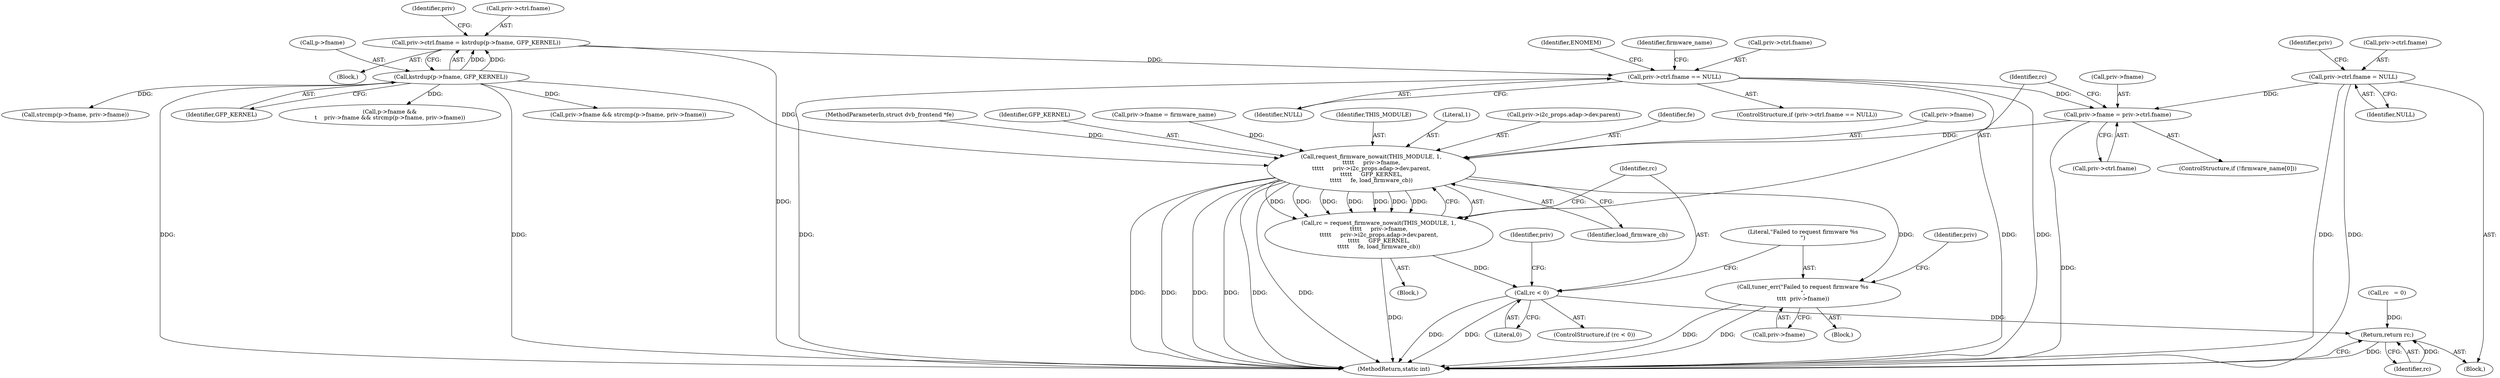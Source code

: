 digraph "0_linux_8dfbcc4351a0b6d2f2d77f367552f48ffefafe18@pointer" {
"1000228" [label="(Call,priv->fname = priv->ctrl.fname)"];
"1000168" [label="(Call,priv->ctrl.fname == NULL)"];
"1000156" [label="(Call,priv->ctrl.fname = kstrdup(p->fname, GFP_KERNEL))"];
"1000162" [label="(Call,kstrdup(p->fname, GFP_KERNEL))"];
"1000134" [label="(Call,priv->ctrl.fname = NULL)"];
"1000245" [label="(Call,request_firmware_nowait(THIS_MODULE, 1,\n\t\t\t\t\t     priv->fname,\n\t\t\t\t\t     priv->i2c_props.adap->dev.parent,\n\t\t\t\t\t     GFP_KERNEL,\n\t\t\t\t\t     fe, load_firmware_cb))"];
"1000243" [label="(Call,rc = request_firmware_nowait(THIS_MODULE, 1,\n\t\t\t\t\t     priv->fname,\n\t\t\t\t\t     priv->i2c_props.adap->dev.parent,\n\t\t\t\t\t     GFP_KERNEL,\n\t\t\t\t\t     fe, load_firmware_cb))"];
"1000264" [label="(Call,rc < 0)"];
"1000289" [label="(Return,return rc;)"];
"1000268" [label="(Call,tuner_err(\"Failed to request firmware %s\n\",\n\t\t\t\t  priv->fname))"];
"1000177" [label="(Identifier,ENOMEM)"];
"1000267" [label="(Block,)"];
"1000192" [label="(Call,strcmp(p->fname, priv->fname))"];
"1000289" [label="(Return,return rc;)"];
"1000156" [label="(Call,priv->ctrl.fname = kstrdup(p->fname, GFP_KERNEL))"];
"1000275" [label="(Identifier,priv)"];
"1000265" [label="(Identifier,rc)"];
"1000291" [label="(MethodReturn,static int)"];
"1000168" [label="(Call,priv->ctrl.fname == NULL)"];
"1000134" [label="(Call,priv->ctrl.fname = NULL)"];
"1000184" [label="(Call,p->fname &&\n\t    priv->fname && strcmp(p->fname, priv->fname))"];
"1000263" [label="(ControlStructure,if (rc < 0))"];
"1000264" [label="(Call,rc < 0)"];
"1000155" [label="(Block,)"];
"1000166" [label="(Identifier,GFP_KERNEL)"];
"1000247" [label="(Literal,1)"];
"1000182" [label="(Identifier,firmware_name)"];
"1000174" [label="(Identifier,NULL)"];
"1000140" [label="(Identifier,NULL)"];
"1000251" [label="(Call,priv->i2c_props.adap->dev.parent)"];
"1000105" [label="(Block,)"];
"1000162" [label="(Call,kstrdup(p->fname, GFP_KERNEL))"];
"1000261" [label="(Identifier,fe)"];
"1000266" [label="(Literal,0)"];
"1000269" [label="(Literal,\"Failed to request firmware %s\n\")"];
"1000171" [label="(Identifier,priv)"];
"1000157" [label="(Call,priv->ctrl.fname)"];
"1000144" [label="(Identifier,priv)"];
"1000229" [label="(Call,priv->fname)"];
"1000281" [label="(Identifier,priv)"];
"1000248" [label="(Call,priv->fname)"];
"1000117" [label="(Call,rc   = 0)"];
"1000244" [label="(Identifier,rc)"];
"1000135" [label="(Call,priv->ctrl.fname)"];
"1000103" [label="(MethodParameterIn,struct dvb_frontend *fe)"];
"1000290" [label="(Identifier,rc)"];
"1000260" [label="(Identifier,GFP_KERNEL)"];
"1000245" [label="(Call,request_firmware_nowait(THIS_MODULE, 1,\n\t\t\t\t\t     priv->fname,\n\t\t\t\t\t     priv->i2c_props.adap->dev.parent,\n\t\t\t\t\t     GFP_KERNEL,\n\t\t\t\t\t     fe, load_firmware_cb))"];
"1000228" [label="(Call,priv->fname = priv->ctrl.fname)"];
"1000163" [label="(Call,p->fname)"];
"1000238" [label="(Call,priv->fname = firmware_name)"];
"1000223" [label="(ControlStructure,if (!firmware_name[0]))"];
"1000232" [label="(Call,priv->ctrl.fname)"];
"1000243" [label="(Call,rc = request_firmware_nowait(THIS_MODULE, 1,\n\t\t\t\t\t     priv->fname,\n\t\t\t\t\t     priv->i2c_props.adap->dev.parent,\n\t\t\t\t\t     GFP_KERNEL,\n\t\t\t\t\t     fe, load_firmware_cb))"];
"1000268" [label="(Call,tuner_err(\"Failed to request firmware %s\n\",\n\t\t\t\t  priv->fname))"];
"1000188" [label="(Call,priv->fname && strcmp(p->fname, priv->fname))"];
"1000246" [label="(Identifier,THIS_MODULE)"];
"1000222" [label="(Block,)"];
"1000167" [label="(ControlStructure,if (priv->ctrl.fname == NULL))"];
"1000270" [label="(Call,priv->fname)"];
"1000169" [label="(Call,priv->ctrl.fname)"];
"1000262" [label="(Identifier,load_firmware_cb)"];
"1000228" -> "1000223"  [label="AST: "];
"1000228" -> "1000232"  [label="CFG: "];
"1000229" -> "1000228"  [label="AST: "];
"1000232" -> "1000228"  [label="AST: "];
"1000244" -> "1000228"  [label="CFG: "];
"1000228" -> "1000291"  [label="DDG: "];
"1000168" -> "1000228"  [label="DDG: "];
"1000134" -> "1000228"  [label="DDG: "];
"1000228" -> "1000245"  [label="DDG: "];
"1000168" -> "1000167"  [label="AST: "];
"1000168" -> "1000174"  [label="CFG: "];
"1000169" -> "1000168"  [label="AST: "];
"1000174" -> "1000168"  [label="AST: "];
"1000177" -> "1000168"  [label="CFG: "];
"1000182" -> "1000168"  [label="CFG: "];
"1000168" -> "1000291"  [label="DDG: "];
"1000168" -> "1000291"  [label="DDG: "];
"1000168" -> "1000291"  [label="DDG: "];
"1000156" -> "1000168"  [label="DDG: "];
"1000156" -> "1000155"  [label="AST: "];
"1000156" -> "1000162"  [label="CFG: "];
"1000157" -> "1000156"  [label="AST: "];
"1000162" -> "1000156"  [label="AST: "];
"1000171" -> "1000156"  [label="CFG: "];
"1000156" -> "1000291"  [label="DDG: "];
"1000162" -> "1000156"  [label="DDG: "];
"1000162" -> "1000156"  [label="DDG: "];
"1000162" -> "1000166"  [label="CFG: "];
"1000163" -> "1000162"  [label="AST: "];
"1000166" -> "1000162"  [label="AST: "];
"1000162" -> "1000291"  [label="DDG: "];
"1000162" -> "1000291"  [label="DDG: "];
"1000162" -> "1000184"  [label="DDG: "];
"1000162" -> "1000188"  [label="DDG: "];
"1000162" -> "1000192"  [label="DDG: "];
"1000162" -> "1000245"  [label="DDG: "];
"1000134" -> "1000105"  [label="AST: "];
"1000134" -> "1000140"  [label="CFG: "];
"1000135" -> "1000134"  [label="AST: "];
"1000140" -> "1000134"  [label="AST: "];
"1000144" -> "1000134"  [label="CFG: "];
"1000134" -> "1000291"  [label="DDG: "];
"1000134" -> "1000291"  [label="DDG: "];
"1000245" -> "1000243"  [label="AST: "];
"1000245" -> "1000262"  [label="CFG: "];
"1000246" -> "1000245"  [label="AST: "];
"1000247" -> "1000245"  [label="AST: "];
"1000248" -> "1000245"  [label="AST: "];
"1000251" -> "1000245"  [label="AST: "];
"1000260" -> "1000245"  [label="AST: "];
"1000261" -> "1000245"  [label="AST: "];
"1000262" -> "1000245"  [label="AST: "];
"1000243" -> "1000245"  [label="CFG: "];
"1000245" -> "1000291"  [label="DDG: "];
"1000245" -> "1000291"  [label="DDG: "];
"1000245" -> "1000291"  [label="DDG: "];
"1000245" -> "1000291"  [label="DDG: "];
"1000245" -> "1000291"  [label="DDG: "];
"1000245" -> "1000291"  [label="DDG: "];
"1000245" -> "1000243"  [label="DDG: "];
"1000245" -> "1000243"  [label="DDG: "];
"1000245" -> "1000243"  [label="DDG: "];
"1000245" -> "1000243"  [label="DDG: "];
"1000245" -> "1000243"  [label="DDG: "];
"1000245" -> "1000243"  [label="DDG: "];
"1000245" -> "1000243"  [label="DDG: "];
"1000238" -> "1000245"  [label="DDG: "];
"1000103" -> "1000245"  [label="DDG: "];
"1000245" -> "1000268"  [label="DDG: "];
"1000243" -> "1000222"  [label="AST: "];
"1000244" -> "1000243"  [label="AST: "];
"1000265" -> "1000243"  [label="CFG: "];
"1000243" -> "1000291"  [label="DDG: "];
"1000243" -> "1000264"  [label="DDG: "];
"1000264" -> "1000263"  [label="AST: "];
"1000264" -> "1000266"  [label="CFG: "];
"1000265" -> "1000264"  [label="AST: "];
"1000266" -> "1000264"  [label="AST: "];
"1000269" -> "1000264"  [label="CFG: "];
"1000281" -> "1000264"  [label="CFG: "];
"1000264" -> "1000291"  [label="DDG: "];
"1000264" -> "1000291"  [label="DDG: "];
"1000264" -> "1000289"  [label="DDG: "];
"1000289" -> "1000105"  [label="AST: "];
"1000289" -> "1000290"  [label="CFG: "];
"1000290" -> "1000289"  [label="AST: "];
"1000291" -> "1000289"  [label="CFG: "];
"1000289" -> "1000291"  [label="DDG: "];
"1000290" -> "1000289"  [label="DDG: "];
"1000117" -> "1000289"  [label="DDG: "];
"1000268" -> "1000267"  [label="AST: "];
"1000268" -> "1000270"  [label="CFG: "];
"1000269" -> "1000268"  [label="AST: "];
"1000270" -> "1000268"  [label="AST: "];
"1000275" -> "1000268"  [label="CFG: "];
"1000268" -> "1000291"  [label="DDG: "];
"1000268" -> "1000291"  [label="DDG: "];
}
